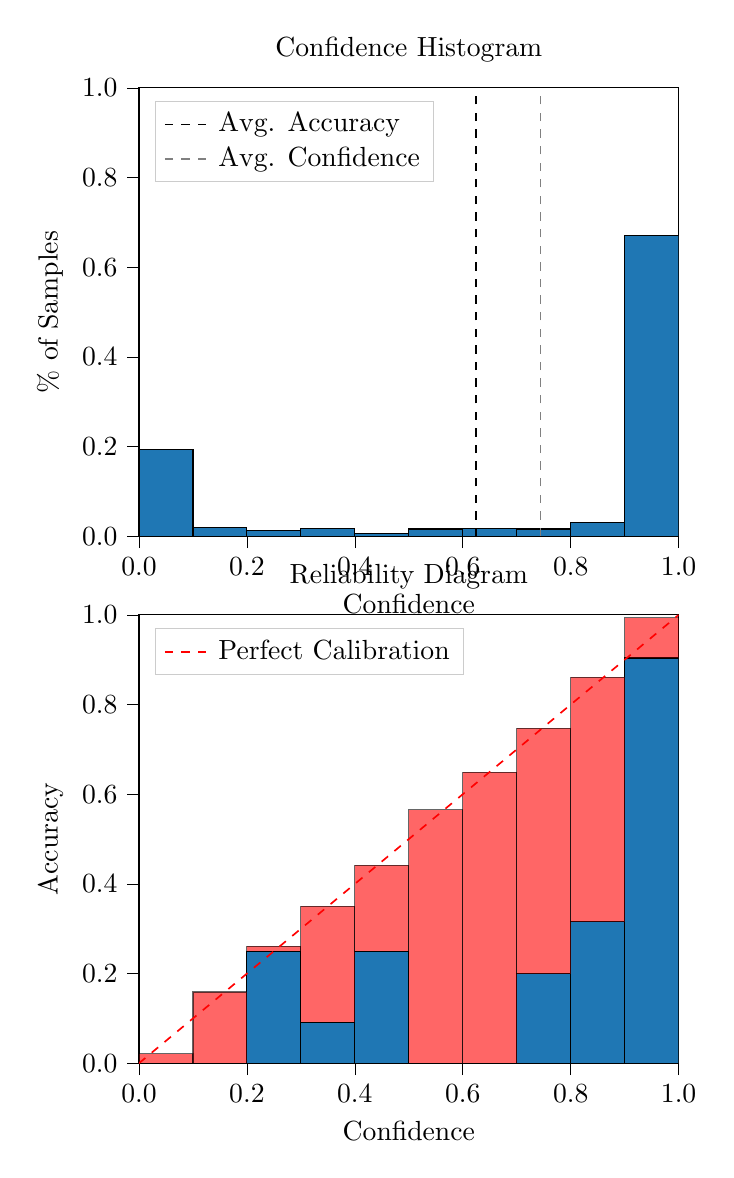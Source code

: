 % This file was created by tikzplotlib v0.9.8.
\begin{tikzpicture}

\definecolor{color0}{rgb}{0.122,0.467,0.706}

\begin{groupplot}[group style={group size=1 by 2}]
\nextgroupplot[
legend cell align={left},
legend style={
  fill opacity=0.8,
  draw opacity=1,
  text opacity=1,
  at={(0.03,0.97)},
  anchor=north west,
  draw=white!80!black
},
tick align=outside,
tick pos=left,
title={Confidence Histogram},
x grid style={white!69.02!black},
xlabel={Confidence},
xmin=0, xmax=1,
xtick style={color=black},
xtick={0,0.2,0.4,0.6,0.8,1},
xticklabels={0.0,0.2,0.4,0.6,0.8,1.0},
y grid style={white!69.02!black},
ylabel={\% of Samples},
ymin=0, ymax=1,
ytick style={color=black},
ytick={0,0.2,0.4,0.6,0.8,1},
yticklabels={0.0,0.2,0.4,0.6,0.8,1.0}
]
\draw[draw=black,fill=color0] (axis cs:-6.939e-18,0) rectangle (axis cs:0.1,0.194);
\draw[draw=black,fill=color0] (axis cs:0.1,0) rectangle (axis cs:0.2,0.019);
\draw[draw=black,fill=color0] (axis cs:0.2,0) rectangle (axis cs:0.3,0.013);
\draw[draw=black,fill=color0] (axis cs:0.3,0) rectangle (axis cs:0.4,0.018);
\draw[draw=black,fill=color0] (axis cs:0.4,0) rectangle (axis cs:0.5,0.006);
\draw[draw=black,fill=color0] (axis cs:0.5,0) rectangle (axis cs:0.6,0.016);
\draw[draw=black,fill=color0] (axis cs:0.6,0) rectangle (axis cs:0.7,0.018);
\draw[draw=black,fill=color0] (axis cs:0.7,0) rectangle (axis cs:0.8,0.016);
\draw[draw=black,fill=color0] (axis cs:0.8,0) rectangle (axis cs:0.9,0.03);
\draw[draw=black,fill=color0] (axis cs:0.9,0) rectangle (axis cs:1,0.67);
\addplot [semithick, black, dashed]
table {%
0.625 0
0.625 1
};
\addlegendentry{Avg. Accuracy}
\addplot [semithick, white!50.196!black, dashed]
table {%
0.744 0
0.744 1
};
\addlegendentry{Avg. Confidence}

\nextgroupplot[
legend cell align={left},
legend style={
  fill opacity=0.8,
  draw opacity=1,
  text opacity=1,
  at={(0.03,0.97)},
  anchor=north west,
  draw=white!80!black
},
tick align=outside,
tick pos=left,
title={Reliability Diagram},
x grid style={white!69.02!black},
xlabel={Confidence},
xmin=0, xmax=1,
xtick style={color=black},
xtick={0,0.2,0.4,0.6,0.8,1},
xticklabels={0.0,0.2,0.4,0.6,0.8,1.0},
y grid style={white!69.02!black},
ylabel={Accuracy},
ymin=0, ymax=1,
ytick style={color=black},
ytick={0,0.2,0.4,0.6,0.8,1},
yticklabels={0.0,0.2,0.4,0.6,0.8,1.0}
]
\draw[draw=black,fill=color0] (axis cs:-6.939e-18,0) rectangle (axis cs:0.1,0);
\draw[draw=black,fill=color0] (axis cs:0.1,0) rectangle (axis cs:0.2,0);
\draw[draw=black,fill=color0] (axis cs:0.2,0) rectangle (axis cs:0.3,0.25);
\draw[draw=black,fill=color0] (axis cs:0.3,0) rectangle (axis cs:0.4,0.091);
\draw[draw=black,fill=color0] (axis cs:0.4,0) rectangle (axis cs:0.5,0.25);
\draw[draw=black,fill=color0] (axis cs:0.5,0) rectangle (axis cs:0.6,0);
\draw[draw=black,fill=color0] (axis cs:0.6,0) rectangle (axis cs:0.7,0);
\draw[draw=black,fill=color0] (axis cs:0.7,0) rectangle (axis cs:0.8,0.2);
\draw[draw=black,fill=color0] (axis cs:0.8,0) rectangle (axis cs:0.9,0.316);
\draw[draw=black,fill=color0] (axis cs:0.9,0) rectangle (axis cs:1,0.904);
\draw[draw=black,fill=red,opacity=0.6] (axis cs:-6.939e-18,0) rectangle (axis cs:0.1,0.021);
\draw[draw=black,fill=red,opacity=0.6] (axis cs:0.1,0) rectangle (axis cs:0.2,0.159);
\draw[draw=black,fill=red,opacity=0.6] (axis cs:0.2,0.25) rectangle (axis cs:0.3,0.261);
\draw[draw=black,fill=red,opacity=0.6] (axis cs:0.3,0.091) rectangle (axis cs:0.4,0.35);
\draw[draw=black,fill=red,opacity=0.6] (axis cs:0.4,0.25) rectangle (axis cs:0.5,0.442);
\draw[draw=black,fill=red,opacity=0.6] (axis cs:0.5,0) rectangle (axis cs:0.6,0.566);
\draw[draw=black,fill=red,opacity=0.6] (axis cs:0.6,0) rectangle (axis cs:0.7,0.649);
\draw[draw=black,fill=red,opacity=0.6] (axis cs:0.7,0.2) rectangle (axis cs:0.8,0.747);
\draw[draw=black,fill=red,opacity=0.6] (axis cs:0.8,0.316) rectangle (axis cs:0.9,0.861);
\draw[draw=black,fill=red,opacity=0.6] (axis cs:0.9,0.904) rectangle (axis cs:1,0.994);
\addplot [semithick, red, dashed]
table {%
0 0
1 1
};
\addlegendentry{Perfect Calibration}
\end{groupplot}

\end{tikzpicture}
